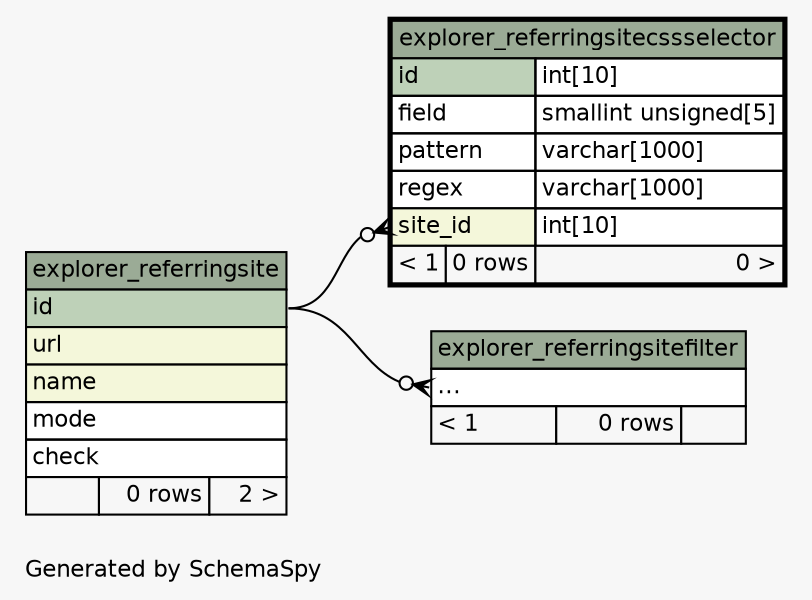 // dot 2.38.0 on Linux 4.4.0-28-generic
// SchemaSpy rev 590
digraph "twoDegreesRelationshipsDiagram" {
  graph [
    rankdir="RL"
    bgcolor="#f7f7f7"
    label="\nGenerated by SchemaSpy"
    labeljust="l"
    nodesep="0.18"
    ranksep="0.46"
    fontname="Helvetica"
    fontsize="11"
  ];
  node [
    fontname="Helvetica"
    fontsize="11"
    shape="plaintext"
  ];
  edge [
    arrowsize="0.8"
  ];
  "explorer_referringsitecssselector":"site_id":w -> "explorer_referringsite":"id":e [arrowhead=none dir=back arrowtail=crowodot];
  "explorer_referringsitefilter":"elipses":w -> "explorer_referringsite":"id":e [arrowhead=none dir=back arrowtail=crowodot];
  "explorer_referringsite" [
    label=<
    <TABLE BORDER="0" CELLBORDER="1" CELLSPACING="0" BGCOLOR="#ffffff">
      <TR><TD COLSPAN="3" BGCOLOR="#9bab96" ALIGN="CENTER">explorer_referringsite</TD></TR>
      <TR><TD PORT="id" COLSPAN="3" BGCOLOR="#bed1b8" ALIGN="LEFT">id</TD></TR>
      <TR><TD PORT="url" COLSPAN="3" BGCOLOR="#f4f7da" ALIGN="LEFT">url</TD></TR>
      <TR><TD PORT="name" COLSPAN="3" BGCOLOR="#f4f7da" ALIGN="LEFT">name</TD></TR>
      <TR><TD PORT="mode" COLSPAN="3" ALIGN="LEFT">mode</TD></TR>
      <TR><TD PORT="check" COLSPAN="3" ALIGN="LEFT">check</TD></TR>
      <TR><TD ALIGN="LEFT" BGCOLOR="#f7f7f7">  </TD><TD ALIGN="RIGHT" BGCOLOR="#f7f7f7">0 rows</TD><TD ALIGN="RIGHT" BGCOLOR="#f7f7f7">2 &gt;</TD></TR>
    </TABLE>>
    URL="explorer_referringsite.html"
    tooltip="explorer_referringsite"
  ];
  "explorer_referringsitecssselector" [
    label=<
    <TABLE BORDER="2" CELLBORDER="1" CELLSPACING="0" BGCOLOR="#ffffff">
      <TR><TD COLSPAN="3" BGCOLOR="#9bab96" ALIGN="CENTER">explorer_referringsitecssselector</TD></TR>
      <TR><TD PORT="id" COLSPAN="2" BGCOLOR="#bed1b8" ALIGN="LEFT">id</TD><TD PORT="id.type" ALIGN="LEFT">int[10]</TD></TR>
      <TR><TD PORT="field" COLSPAN="2" ALIGN="LEFT">field</TD><TD PORT="field.type" ALIGN="LEFT">smallint unsigned[5]</TD></TR>
      <TR><TD PORT="pattern" COLSPAN="2" ALIGN="LEFT">pattern</TD><TD PORT="pattern.type" ALIGN="LEFT">varchar[1000]</TD></TR>
      <TR><TD PORT="regex" COLSPAN="2" ALIGN="LEFT">regex</TD><TD PORT="regex.type" ALIGN="LEFT">varchar[1000]</TD></TR>
      <TR><TD PORT="site_id" COLSPAN="2" BGCOLOR="#f4f7da" ALIGN="LEFT">site_id</TD><TD PORT="site_id.type" ALIGN="LEFT">int[10]</TD></TR>
      <TR><TD ALIGN="LEFT" BGCOLOR="#f7f7f7">&lt; 1</TD><TD ALIGN="RIGHT" BGCOLOR="#f7f7f7">0 rows</TD><TD ALIGN="RIGHT" BGCOLOR="#f7f7f7">0 &gt;</TD></TR>
    </TABLE>>
    URL="explorer_referringsitecssselector.html"
    tooltip="explorer_referringsitecssselector"
  ];
  "explorer_referringsitefilter" [
    label=<
    <TABLE BORDER="0" CELLBORDER="1" CELLSPACING="0" BGCOLOR="#ffffff">
      <TR><TD COLSPAN="3" BGCOLOR="#9bab96" ALIGN="CENTER">explorer_referringsitefilter</TD></TR>
      <TR><TD PORT="elipses" COLSPAN="3" ALIGN="LEFT">...</TD></TR>
      <TR><TD ALIGN="LEFT" BGCOLOR="#f7f7f7">&lt; 1</TD><TD ALIGN="RIGHT" BGCOLOR="#f7f7f7">0 rows</TD><TD ALIGN="RIGHT" BGCOLOR="#f7f7f7">  </TD></TR>
    </TABLE>>
    URL="explorer_referringsitefilter.html"
    tooltip="explorer_referringsitefilter"
  ];
}
